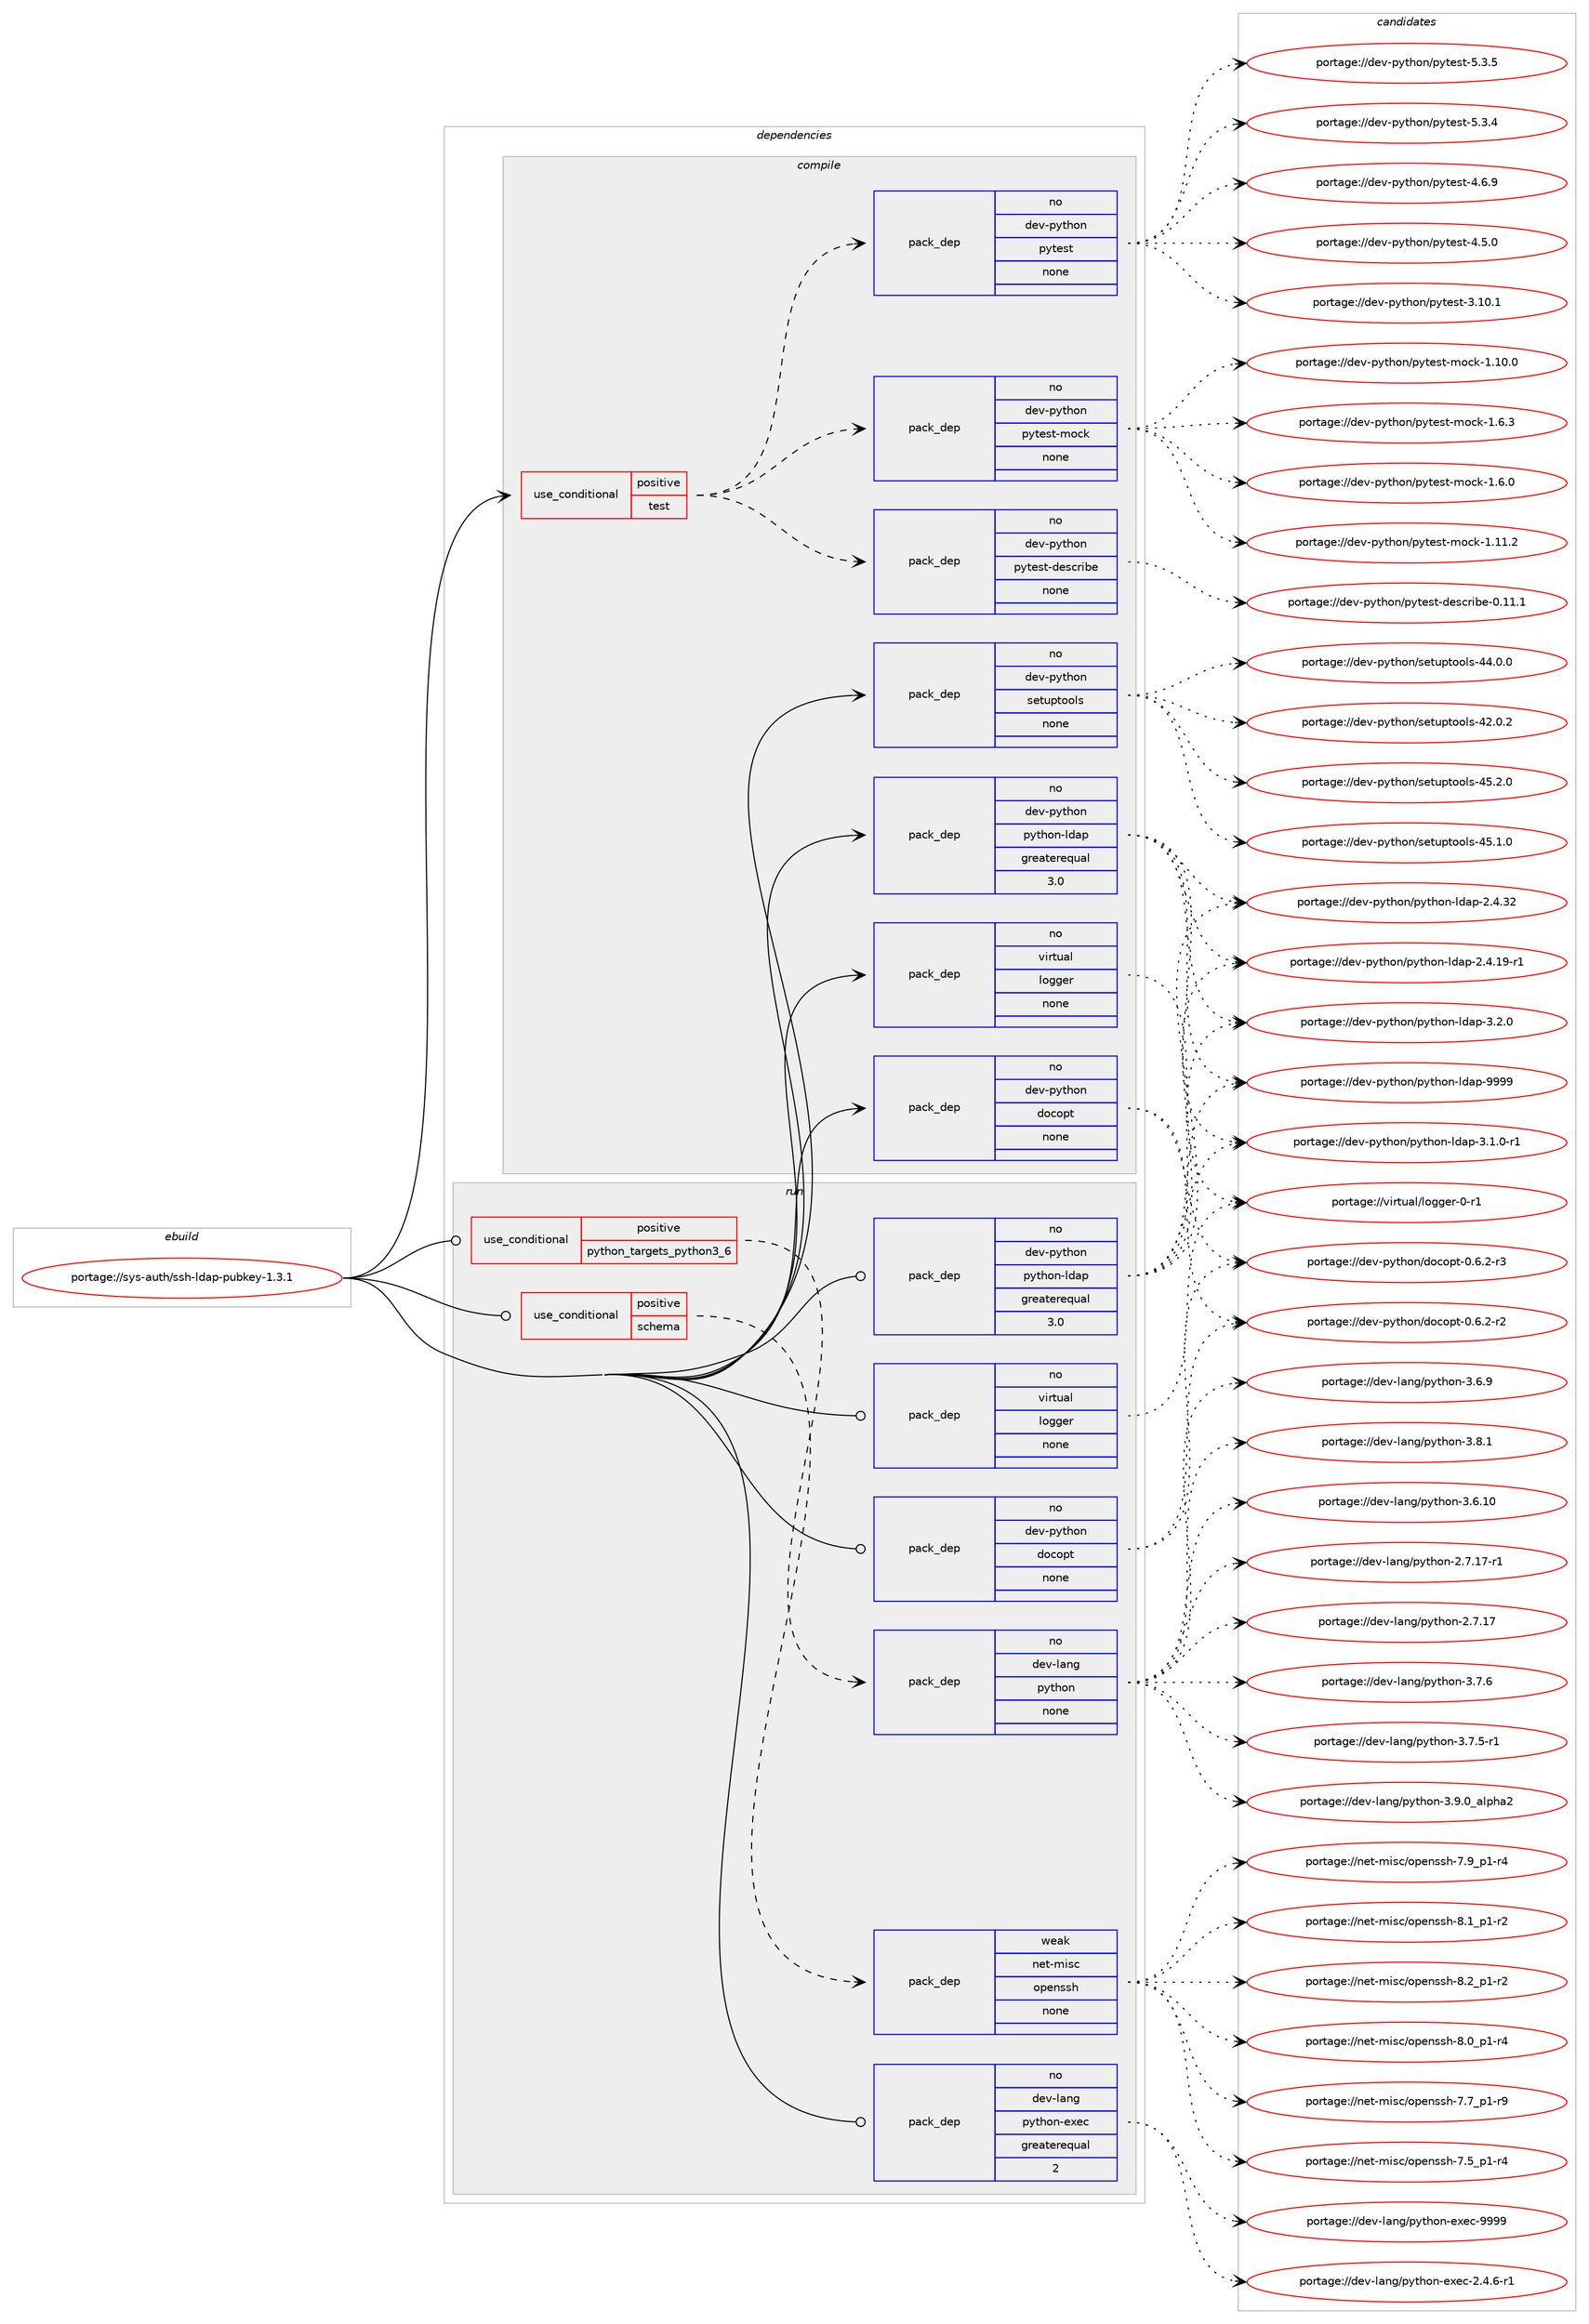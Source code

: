 digraph prolog {

# *************
# Graph options
# *************

newrank=true;
concentrate=true;
compound=true;
graph [rankdir=LR,fontname=Helvetica,fontsize=10,ranksep=1.5];#, ranksep=2.5, nodesep=0.2];
edge  [arrowhead=vee];
node  [fontname=Helvetica,fontsize=10];

# **********
# The ebuild
# **********

subgraph cluster_leftcol {
color=gray;
rank=same;
label=<<i>ebuild</i>>;
id [label="portage://sys-auth/ssh-ldap-pubkey-1.3.1", color=red, width=4, href="../sys-auth/ssh-ldap-pubkey-1.3.1.svg"];
}

# ****************
# The dependencies
# ****************

subgraph cluster_midcol {
color=gray;
label=<<i>dependencies</i>>;
subgraph cluster_compile {
fillcolor="#eeeeee";
style=filled;
label=<<i>compile</i>>;
subgraph cond11999 {
dependency57565 [label=<<TABLE BORDER="0" CELLBORDER="1" CELLSPACING="0" CELLPADDING="4"><TR><TD ROWSPAN="3" CELLPADDING="10">use_conditional</TD></TR><TR><TD>positive</TD></TR><TR><TD>test</TD></TR></TABLE>>, shape=none, color=red];
subgraph pack44332 {
dependency57566 [label=<<TABLE BORDER="0" CELLBORDER="1" CELLSPACING="0" CELLPADDING="4" WIDTH="220"><TR><TD ROWSPAN="6" CELLPADDING="30">pack_dep</TD></TR><TR><TD WIDTH="110">no</TD></TR><TR><TD>dev-python</TD></TR><TR><TD>pytest</TD></TR><TR><TD>none</TD></TR><TR><TD></TD></TR></TABLE>>, shape=none, color=blue];
}
dependency57565:e -> dependency57566:w [weight=20,style="dashed",arrowhead="vee"];
subgraph pack44333 {
dependency57567 [label=<<TABLE BORDER="0" CELLBORDER="1" CELLSPACING="0" CELLPADDING="4" WIDTH="220"><TR><TD ROWSPAN="6" CELLPADDING="30">pack_dep</TD></TR><TR><TD WIDTH="110">no</TD></TR><TR><TD>dev-python</TD></TR><TR><TD>pytest-describe</TD></TR><TR><TD>none</TD></TR><TR><TD></TD></TR></TABLE>>, shape=none, color=blue];
}
dependency57565:e -> dependency57567:w [weight=20,style="dashed",arrowhead="vee"];
subgraph pack44334 {
dependency57568 [label=<<TABLE BORDER="0" CELLBORDER="1" CELLSPACING="0" CELLPADDING="4" WIDTH="220"><TR><TD ROWSPAN="6" CELLPADDING="30">pack_dep</TD></TR><TR><TD WIDTH="110">no</TD></TR><TR><TD>dev-python</TD></TR><TR><TD>pytest-mock</TD></TR><TR><TD>none</TD></TR><TR><TD></TD></TR></TABLE>>, shape=none, color=blue];
}
dependency57565:e -> dependency57568:w [weight=20,style="dashed",arrowhead="vee"];
}
id:e -> dependency57565:w [weight=20,style="solid",arrowhead="vee"];
subgraph pack44335 {
dependency57569 [label=<<TABLE BORDER="0" CELLBORDER="1" CELLSPACING="0" CELLPADDING="4" WIDTH="220"><TR><TD ROWSPAN="6" CELLPADDING="30">pack_dep</TD></TR><TR><TD WIDTH="110">no</TD></TR><TR><TD>dev-python</TD></TR><TR><TD>docopt</TD></TR><TR><TD>none</TD></TR><TR><TD></TD></TR></TABLE>>, shape=none, color=blue];
}
id:e -> dependency57569:w [weight=20,style="solid",arrowhead="vee"];
subgraph pack44336 {
dependency57570 [label=<<TABLE BORDER="0" CELLBORDER="1" CELLSPACING="0" CELLPADDING="4" WIDTH="220"><TR><TD ROWSPAN="6" CELLPADDING="30">pack_dep</TD></TR><TR><TD WIDTH="110">no</TD></TR><TR><TD>dev-python</TD></TR><TR><TD>python-ldap</TD></TR><TR><TD>greaterequal</TD></TR><TR><TD>3.0</TD></TR></TABLE>>, shape=none, color=blue];
}
id:e -> dependency57570:w [weight=20,style="solid",arrowhead="vee"];
subgraph pack44337 {
dependency57571 [label=<<TABLE BORDER="0" CELLBORDER="1" CELLSPACING="0" CELLPADDING="4" WIDTH="220"><TR><TD ROWSPAN="6" CELLPADDING="30">pack_dep</TD></TR><TR><TD WIDTH="110">no</TD></TR><TR><TD>dev-python</TD></TR><TR><TD>setuptools</TD></TR><TR><TD>none</TD></TR><TR><TD></TD></TR></TABLE>>, shape=none, color=blue];
}
id:e -> dependency57571:w [weight=20,style="solid",arrowhead="vee"];
subgraph pack44338 {
dependency57572 [label=<<TABLE BORDER="0" CELLBORDER="1" CELLSPACING="0" CELLPADDING="4" WIDTH="220"><TR><TD ROWSPAN="6" CELLPADDING="30">pack_dep</TD></TR><TR><TD WIDTH="110">no</TD></TR><TR><TD>virtual</TD></TR><TR><TD>logger</TD></TR><TR><TD>none</TD></TR><TR><TD></TD></TR></TABLE>>, shape=none, color=blue];
}
id:e -> dependency57572:w [weight=20,style="solid",arrowhead="vee"];
}
subgraph cluster_compileandrun {
fillcolor="#eeeeee";
style=filled;
label=<<i>compile and run</i>>;
}
subgraph cluster_run {
fillcolor="#eeeeee";
style=filled;
label=<<i>run</i>>;
subgraph cond12000 {
dependency57573 [label=<<TABLE BORDER="0" CELLBORDER="1" CELLSPACING="0" CELLPADDING="4"><TR><TD ROWSPAN="3" CELLPADDING="10">use_conditional</TD></TR><TR><TD>positive</TD></TR><TR><TD>python_targets_python3_6</TD></TR></TABLE>>, shape=none, color=red];
subgraph pack44339 {
dependency57574 [label=<<TABLE BORDER="0" CELLBORDER="1" CELLSPACING="0" CELLPADDING="4" WIDTH="220"><TR><TD ROWSPAN="6" CELLPADDING="30">pack_dep</TD></TR><TR><TD WIDTH="110">no</TD></TR><TR><TD>dev-lang</TD></TR><TR><TD>python</TD></TR><TR><TD>none</TD></TR><TR><TD></TD></TR></TABLE>>, shape=none, color=blue];
}
dependency57573:e -> dependency57574:w [weight=20,style="dashed",arrowhead="vee"];
}
id:e -> dependency57573:w [weight=20,style="solid",arrowhead="odot"];
subgraph cond12001 {
dependency57575 [label=<<TABLE BORDER="0" CELLBORDER="1" CELLSPACING="0" CELLPADDING="4"><TR><TD ROWSPAN="3" CELLPADDING="10">use_conditional</TD></TR><TR><TD>positive</TD></TR><TR><TD>schema</TD></TR></TABLE>>, shape=none, color=red];
subgraph pack44340 {
dependency57576 [label=<<TABLE BORDER="0" CELLBORDER="1" CELLSPACING="0" CELLPADDING="4" WIDTH="220"><TR><TD ROWSPAN="6" CELLPADDING="30">pack_dep</TD></TR><TR><TD WIDTH="110">weak</TD></TR><TR><TD>net-misc</TD></TR><TR><TD>openssh</TD></TR><TR><TD>none</TD></TR><TR><TD></TD></TR></TABLE>>, shape=none, color=blue];
}
dependency57575:e -> dependency57576:w [weight=20,style="dashed",arrowhead="vee"];
}
id:e -> dependency57575:w [weight=20,style="solid",arrowhead="odot"];
subgraph pack44341 {
dependency57577 [label=<<TABLE BORDER="0" CELLBORDER="1" CELLSPACING="0" CELLPADDING="4" WIDTH="220"><TR><TD ROWSPAN="6" CELLPADDING="30">pack_dep</TD></TR><TR><TD WIDTH="110">no</TD></TR><TR><TD>dev-lang</TD></TR><TR><TD>python-exec</TD></TR><TR><TD>greaterequal</TD></TR><TR><TD>2</TD></TR></TABLE>>, shape=none, color=blue];
}
id:e -> dependency57577:w [weight=20,style="solid",arrowhead="odot"];
subgraph pack44342 {
dependency57578 [label=<<TABLE BORDER="0" CELLBORDER="1" CELLSPACING="0" CELLPADDING="4" WIDTH="220"><TR><TD ROWSPAN="6" CELLPADDING="30">pack_dep</TD></TR><TR><TD WIDTH="110">no</TD></TR><TR><TD>dev-python</TD></TR><TR><TD>docopt</TD></TR><TR><TD>none</TD></TR><TR><TD></TD></TR></TABLE>>, shape=none, color=blue];
}
id:e -> dependency57578:w [weight=20,style="solid",arrowhead="odot"];
subgraph pack44343 {
dependency57579 [label=<<TABLE BORDER="0" CELLBORDER="1" CELLSPACING="0" CELLPADDING="4" WIDTH="220"><TR><TD ROWSPAN="6" CELLPADDING="30">pack_dep</TD></TR><TR><TD WIDTH="110">no</TD></TR><TR><TD>dev-python</TD></TR><TR><TD>python-ldap</TD></TR><TR><TD>greaterequal</TD></TR><TR><TD>3.0</TD></TR></TABLE>>, shape=none, color=blue];
}
id:e -> dependency57579:w [weight=20,style="solid",arrowhead="odot"];
subgraph pack44344 {
dependency57580 [label=<<TABLE BORDER="0" CELLBORDER="1" CELLSPACING="0" CELLPADDING="4" WIDTH="220"><TR><TD ROWSPAN="6" CELLPADDING="30">pack_dep</TD></TR><TR><TD WIDTH="110">no</TD></TR><TR><TD>virtual</TD></TR><TR><TD>logger</TD></TR><TR><TD>none</TD></TR><TR><TD></TD></TR></TABLE>>, shape=none, color=blue];
}
id:e -> dependency57580:w [weight=20,style="solid",arrowhead="odot"];
}
}

# **************
# The candidates
# **************

subgraph cluster_choices {
rank=same;
color=gray;
label=<<i>candidates</i>>;

subgraph choice44332 {
color=black;
nodesep=1;
choice1001011184511212111610411111047112121116101115116455346514653 [label="portage://dev-python/pytest-5.3.5", color=red, width=4,href="../dev-python/pytest-5.3.5.svg"];
choice1001011184511212111610411111047112121116101115116455346514652 [label="portage://dev-python/pytest-5.3.4", color=red, width=4,href="../dev-python/pytest-5.3.4.svg"];
choice1001011184511212111610411111047112121116101115116455246544657 [label="portage://dev-python/pytest-4.6.9", color=red, width=4,href="../dev-python/pytest-4.6.9.svg"];
choice1001011184511212111610411111047112121116101115116455246534648 [label="portage://dev-python/pytest-4.5.0", color=red, width=4,href="../dev-python/pytest-4.5.0.svg"];
choice100101118451121211161041111104711212111610111511645514649484649 [label="portage://dev-python/pytest-3.10.1", color=red, width=4,href="../dev-python/pytest-3.10.1.svg"];
dependency57566:e -> choice1001011184511212111610411111047112121116101115116455346514653:w [style=dotted,weight="100"];
dependency57566:e -> choice1001011184511212111610411111047112121116101115116455346514652:w [style=dotted,weight="100"];
dependency57566:e -> choice1001011184511212111610411111047112121116101115116455246544657:w [style=dotted,weight="100"];
dependency57566:e -> choice1001011184511212111610411111047112121116101115116455246534648:w [style=dotted,weight="100"];
dependency57566:e -> choice100101118451121211161041111104711212111610111511645514649484649:w [style=dotted,weight="100"];
}
subgraph choice44333 {
color=black;
nodesep=1;
choice100101118451121211161041111104711212111610111511645100101115991141059810145484649494649 [label="portage://dev-python/pytest-describe-0.11.1", color=red, width=4,href="../dev-python/pytest-describe-0.11.1.svg"];
dependency57567:e -> choice100101118451121211161041111104711212111610111511645100101115991141059810145484649494649:w [style=dotted,weight="100"];
}
subgraph choice44334 {
color=black;
nodesep=1;
choice10010111845112121116104111110471121211161011151164510911199107454946544651 [label="portage://dev-python/pytest-mock-1.6.3", color=red, width=4,href="../dev-python/pytest-mock-1.6.3.svg"];
choice10010111845112121116104111110471121211161011151164510911199107454946544648 [label="portage://dev-python/pytest-mock-1.6.0", color=red, width=4,href="../dev-python/pytest-mock-1.6.0.svg"];
choice1001011184511212111610411111047112121116101115116451091119910745494649494650 [label="portage://dev-python/pytest-mock-1.11.2", color=red, width=4,href="../dev-python/pytest-mock-1.11.2.svg"];
choice1001011184511212111610411111047112121116101115116451091119910745494649484648 [label="portage://dev-python/pytest-mock-1.10.0", color=red, width=4,href="../dev-python/pytest-mock-1.10.0.svg"];
dependency57568:e -> choice10010111845112121116104111110471121211161011151164510911199107454946544651:w [style=dotted,weight="100"];
dependency57568:e -> choice10010111845112121116104111110471121211161011151164510911199107454946544648:w [style=dotted,weight="100"];
dependency57568:e -> choice1001011184511212111610411111047112121116101115116451091119910745494649494650:w [style=dotted,weight="100"];
dependency57568:e -> choice1001011184511212111610411111047112121116101115116451091119910745494649484648:w [style=dotted,weight="100"];
}
subgraph choice44335 {
color=black;
nodesep=1;
choice1001011184511212111610411111047100111991111121164548465446504511451 [label="portage://dev-python/docopt-0.6.2-r3", color=red, width=4,href="../dev-python/docopt-0.6.2-r3.svg"];
choice1001011184511212111610411111047100111991111121164548465446504511450 [label="portage://dev-python/docopt-0.6.2-r2", color=red, width=4,href="../dev-python/docopt-0.6.2-r2.svg"];
dependency57569:e -> choice1001011184511212111610411111047100111991111121164548465446504511451:w [style=dotted,weight="100"];
dependency57569:e -> choice1001011184511212111610411111047100111991111121164548465446504511450:w [style=dotted,weight="100"];
}
subgraph choice44336 {
color=black;
nodesep=1;
choice100101118451121211161041111104711212111610411111045108100971124557575757 [label="portage://dev-python/python-ldap-9999", color=red, width=4,href="../dev-python/python-ldap-9999.svg"];
choice10010111845112121116104111110471121211161041111104510810097112455146504648 [label="portage://dev-python/python-ldap-3.2.0", color=red, width=4,href="../dev-python/python-ldap-3.2.0.svg"];
choice100101118451121211161041111104711212111610411111045108100971124551464946484511449 [label="portage://dev-python/python-ldap-3.1.0-r1", color=red, width=4,href="../dev-python/python-ldap-3.1.0-r1.svg"];
choice1001011184511212111610411111047112121116104111110451081009711245504652465150 [label="portage://dev-python/python-ldap-2.4.32", color=red, width=4,href="../dev-python/python-ldap-2.4.32.svg"];
choice10010111845112121116104111110471121211161041111104510810097112455046524649574511449 [label="portage://dev-python/python-ldap-2.4.19-r1", color=red, width=4,href="../dev-python/python-ldap-2.4.19-r1.svg"];
dependency57570:e -> choice100101118451121211161041111104711212111610411111045108100971124557575757:w [style=dotted,weight="100"];
dependency57570:e -> choice10010111845112121116104111110471121211161041111104510810097112455146504648:w [style=dotted,weight="100"];
dependency57570:e -> choice100101118451121211161041111104711212111610411111045108100971124551464946484511449:w [style=dotted,weight="100"];
dependency57570:e -> choice1001011184511212111610411111047112121116104111110451081009711245504652465150:w [style=dotted,weight="100"];
dependency57570:e -> choice10010111845112121116104111110471121211161041111104510810097112455046524649574511449:w [style=dotted,weight="100"];
}
subgraph choice44337 {
color=black;
nodesep=1;
choice100101118451121211161041111104711510111611711211611111110811545525346504648 [label="portage://dev-python/setuptools-45.2.0", color=red, width=4,href="../dev-python/setuptools-45.2.0.svg"];
choice100101118451121211161041111104711510111611711211611111110811545525346494648 [label="portage://dev-python/setuptools-45.1.0", color=red, width=4,href="../dev-python/setuptools-45.1.0.svg"];
choice100101118451121211161041111104711510111611711211611111110811545525246484648 [label="portage://dev-python/setuptools-44.0.0", color=red, width=4,href="../dev-python/setuptools-44.0.0.svg"];
choice100101118451121211161041111104711510111611711211611111110811545525046484650 [label="portage://dev-python/setuptools-42.0.2", color=red, width=4,href="../dev-python/setuptools-42.0.2.svg"];
dependency57571:e -> choice100101118451121211161041111104711510111611711211611111110811545525346504648:w [style=dotted,weight="100"];
dependency57571:e -> choice100101118451121211161041111104711510111611711211611111110811545525346494648:w [style=dotted,weight="100"];
dependency57571:e -> choice100101118451121211161041111104711510111611711211611111110811545525246484648:w [style=dotted,weight="100"];
dependency57571:e -> choice100101118451121211161041111104711510111611711211611111110811545525046484650:w [style=dotted,weight="100"];
}
subgraph choice44338 {
color=black;
nodesep=1;
choice118105114116117971084710811110310310111445484511449 [label="portage://virtual/logger-0-r1", color=red, width=4,href="../virtual/logger-0-r1.svg"];
dependency57572:e -> choice118105114116117971084710811110310310111445484511449:w [style=dotted,weight="100"];
}
subgraph choice44339 {
color=black;
nodesep=1;
choice10010111845108971101034711212111610411111045514657464895971081121049750 [label="portage://dev-lang/python-3.9.0_alpha2", color=red, width=4,href="../dev-lang/python-3.9.0_alpha2.svg"];
choice100101118451089711010347112121116104111110455146564649 [label="portage://dev-lang/python-3.8.1", color=red, width=4,href="../dev-lang/python-3.8.1.svg"];
choice100101118451089711010347112121116104111110455146554654 [label="portage://dev-lang/python-3.7.6", color=red, width=4,href="../dev-lang/python-3.7.6.svg"];
choice1001011184510897110103471121211161041111104551465546534511449 [label="portage://dev-lang/python-3.7.5-r1", color=red, width=4,href="../dev-lang/python-3.7.5-r1.svg"];
choice100101118451089711010347112121116104111110455146544657 [label="portage://dev-lang/python-3.6.9", color=red, width=4,href="../dev-lang/python-3.6.9.svg"];
choice10010111845108971101034711212111610411111045514654464948 [label="portage://dev-lang/python-3.6.10", color=red, width=4,href="../dev-lang/python-3.6.10.svg"];
choice100101118451089711010347112121116104111110455046554649554511449 [label="portage://dev-lang/python-2.7.17-r1", color=red, width=4,href="../dev-lang/python-2.7.17-r1.svg"];
choice10010111845108971101034711212111610411111045504655464955 [label="portage://dev-lang/python-2.7.17", color=red, width=4,href="../dev-lang/python-2.7.17.svg"];
dependency57574:e -> choice10010111845108971101034711212111610411111045514657464895971081121049750:w [style=dotted,weight="100"];
dependency57574:e -> choice100101118451089711010347112121116104111110455146564649:w [style=dotted,weight="100"];
dependency57574:e -> choice100101118451089711010347112121116104111110455146554654:w [style=dotted,weight="100"];
dependency57574:e -> choice1001011184510897110103471121211161041111104551465546534511449:w [style=dotted,weight="100"];
dependency57574:e -> choice100101118451089711010347112121116104111110455146544657:w [style=dotted,weight="100"];
dependency57574:e -> choice10010111845108971101034711212111610411111045514654464948:w [style=dotted,weight="100"];
dependency57574:e -> choice100101118451089711010347112121116104111110455046554649554511449:w [style=dotted,weight="100"];
dependency57574:e -> choice10010111845108971101034711212111610411111045504655464955:w [style=dotted,weight="100"];
}
subgraph choice44340 {
color=black;
nodesep=1;
choice1101011164510910511599471111121011101151151044556465095112494511450 [label="portage://net-misc/openssh-8.2_p1-r2", color=red, width=4,href="../net-misc/openssh-8.2_p1-r2.svg"];
choice1101011164510910511599471111121011101151151044556464995112494511450 [label="portage://net-misc/openssh-8.1_p1-r2", color=red, width=4,href="../net-misc/openssh-8.1_p1-r2.svg"];
choice1101011164510910511599471111121011101151151044556464895112494511452 [label="portage://net-misc/openssh-8.0_p1-r4", color=red, width=4,href="../net-misc/openssh-8.0_p1-r4.svg"];
choice1101011164510910511599471111121011101151151044555465795112494511452 [label="portage://net-misc/openssh-7.9_p1-r4", color=red, width=4,href="../net-misc/openssh-7.9_p1-r4.svg"];
choice1101011164510910511599471111121011101151151044555465595112494511457 [label="portage://net-misc/openssh-7.7_p1-r9", color=red, width=4,href="../net-misc/openssh-7.7_p1-r9.svg"];
choice1101011164510910511599471111121011101151151044555465395112494511452 [label="portage://net-misc/openssh-7.5_p1-r4", color=red, width=4,href="../net-misc/openssh-7.5_p1-r4.svg"];
dependency57576:e -> choice1101011164510910511599471111121011101151151044556465095112494511450:w [style=dotted,weight="100"];
dependency57576:e -> choice1101011164510910511599471111121011101151151044556464995112494511450:w [style=dotted,weight="100"];
dependency57576:e -> choice1101011164510910511599471111121011101151151044556464895112494511452:w [style=dotted,weight="100"];
dependency57576:e -> choice1101011164510910511599471111121011101151151044555465795112494511452:w [style=dotted,weight="100"];
dependency57576:e -> choice1101011164510910511599471111121011101151151044555465595112494511457:w [style=dotted,weight="100"];
dependency57576:e -> choice1101011164510910511599471111121011101151151044555465395112494511452:w [style=dotted,weight="100"];
}
subgraph choice44341 {
color=black;
nodesep=1;
choice10010111845108971101034711212111610411111045101120101994557575757 [label="portage://dev-lang/python-exec-9999", color=red, width=4,href="../dev-lang/python-exec-9999.svg"];
choice10010111845108971101034711212111610411111045101120101994550465246544511449 [label="portage://dev-lang/python-exec-2.4.6-r1", color=red, width=4,href="../dev-lang/python-exec-2.4.6-r1.svg"];
dependency57577:e -> choice10010111845108971101034711212111610411111045101120101994557575757:w [style=dotted,weight="100"];
dependency57577:e -> choice10010111845108971101034711212111610411111045101120101994550465246544511449:w [style=dotted,weight="100"];
}
subgraph choice44342 {
color=black;
nodesep=1;
choice1001011184511212111610411111047100111991111121164548465446504511451 [label="portage://dev-python/docopt-0.6.2-r3", color=red, width=4,href="../dev-python/docopt-0.6.2-r3.svg"];
choice1001011184511212111610411111047100111991111121164548465446504511450 [label="portage://dev-python/docopt-0.6.2-r2", color=red, width=4,href="../dev-python/docopt-0.6.2-r2.svg"];
dependency57578:e -> choice1001011184511212111610411111047100111991111121164548465446504511451:w [style=dotted,weight="100"];
dependency57578:e -> choice1001011184511212111610411111047100111991111121164548465446504511450:w [style=dotted,weight="100"];
}
subgraph choice44343 {
color=black;
nodesep=1;
choice100101118451121211161041111104711212111610411111045108100971124557575757 [label="portage://dev-python/python-ldap-9999", color=red, width=4,href="../dev-python/python-ldap-9999.svg"];
choice10010111845112121116104111110471121211161041111104510810097112455146504648 [label="portage://dev-python/python-ldap-3.2.0", color=red, width=4,href="../dev-python/python-ldap-3.2.0.svg"];
choice100101118451121211161041111104711212111610411111045108100971124551464946484511449 [label="portage://dev-python/python-ldap-3.1.0-r1", color=red, width=4,href="../dev-python/python-ldap-3.1.0-r1.svg"];
choice1001011184511212111610411111047112121116104111110451081009711245504652465150 [label="portage://dev-python/python-ldap-2.4.32", color=red, width=4,href="../dev-python/python-ldap-2.4.32.svg"];
choice10010111845112121116104111110471121211161041111104510810097112455046524649574511449 [label="portage://dev-python/python-ldap-2.4.19-r1", color=red, width=4,href="../dev-python/python-ldap-2.4.19-r1.svg"];
dependency57579:e -> choice100101118451121211161041111104711212111610411111045108100971124557575757:w [style=dotted,weight="100"];
dependency57579:e -> choice10010111845112121116104111110471121211161041111104510810097112455146504648:w [style=dotted,weight="100"];
dependency57579:e -> choice100101118451121211161041111104711212111610411111045108100971124551464946484511449:w [style=dotted,weight="100"];
dependency57579:e -> choice1001011184511212111610411111047112121116104111110451081009711245504652465150:w [style=dotted,weight="100"];
dependency57579:e -> choice10010111845112121116104111110471121211161041111104510810097112455046524649574511449:w [style=dotted,weight="100"];
}
subgraph choice44344 {
color=black;
nodesep=1;
choice118105114116117971084710811110310310111445484511449 [label="portage://virtual/logger-0-r1", color=red, width=4,href="../virtual/logger-0-r1.svg"];
dependency57580:e -> choice118105114116117971084710811110310310111445484511449:w [style=dotted,weight="100"];
}
}

}
